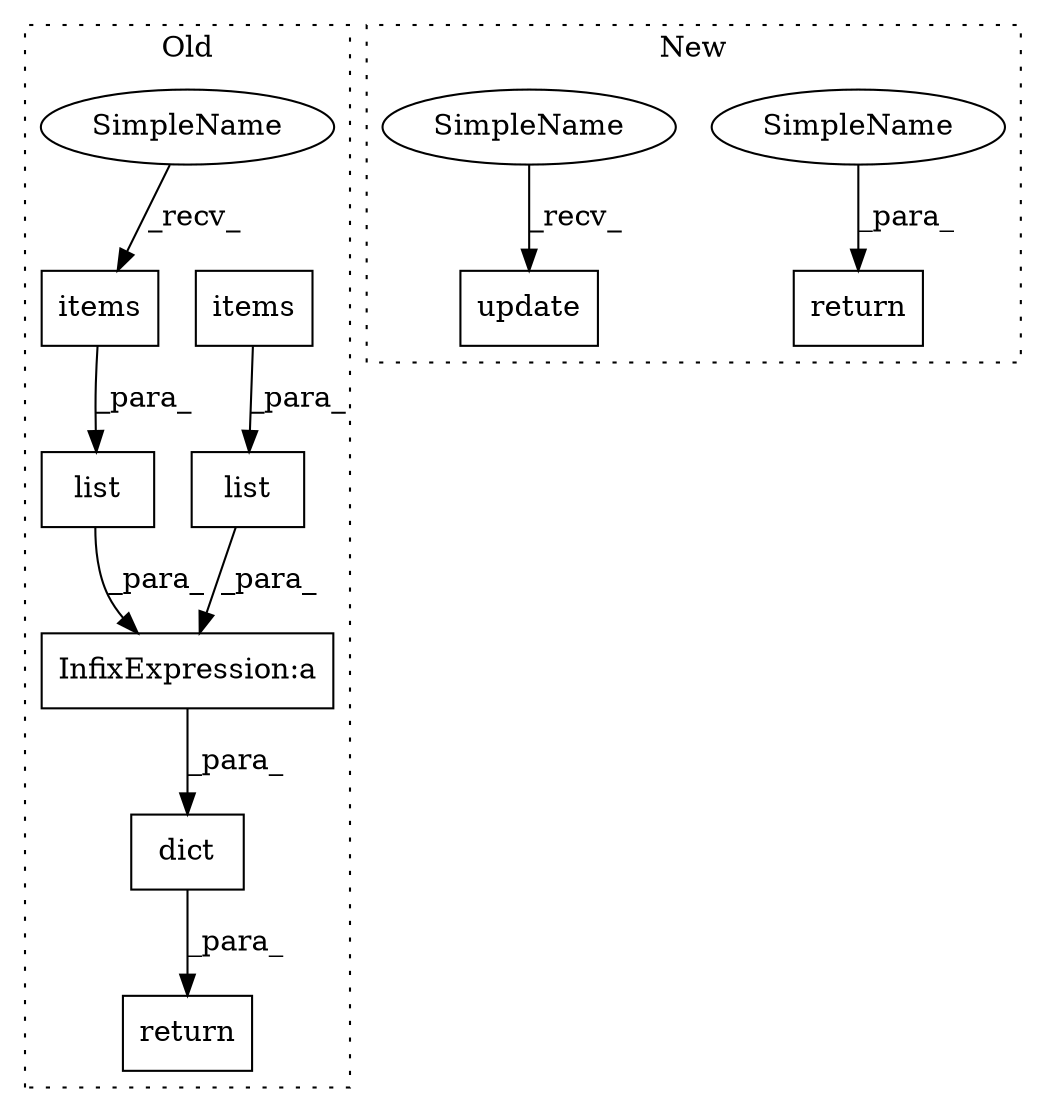 digraph G {
subgraph cluster0 {
1 [label="list" a="32" s="35086,35110" l="5,1" shape="box"];
3 [label="dict" a="32" s="35081,35134" l="5,1" shape="box"];
4 [label="InfixExpression:a" a="27" s="35111" l="3" shape="box"];
5 [label="list" a="32" s="35114,35133" l="5,1" shape="box"];
6 [label="items" a="32" s="35126" l="7" shape="box"];
7 [label="return" a="41" s="35074" l="7" shape="box"];
8 [label="items" a="32" s="35103" l="7" shape="box"];
10 [label="SimpleName" a="42" s="35091" l="11" shape="ellipse"];
label = "Old";
style="dotted";
}
subgraph cluster1 {
2 [label="update" a="32" s="39979,39992" l="7,1" shape="box"];
9 [label="return" a="41" s="39999" l="7" shape="box"];
11 [label="SimpleName" a="42" s="40006" l="11" shape="ellipse"];
12 [label="SimpleName" a="42" s="39967" l="11" shape="ellipse"];
label = "New";
style="dotted";
}
1 -> 4 [label="_para_"];
3 -> 7 [label="_para_"];
4 -> 3 [label="_para_"];
5 -> 4 [label="_para_"];
6 -> 5 [label="_para_"];
8 -> 1 [label="_para_"];
10 -> 8 [label="_recv_"];
11 -> 9 [label="_para_"];
12 -> 2 [label="_recv_"];
}
